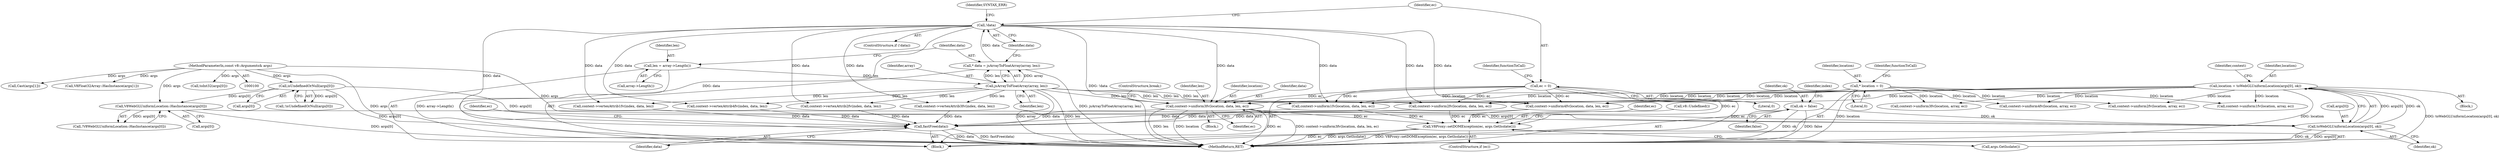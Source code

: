 digraph "0_Chrome_e9372a1bfd3588a80fcf49aa07321f0971dd6091_64@pointer" {
"1000296" [label="(Call,context->uniform3fv(location, data, len, ec))"];
"1000154" [label="(Call,location = toWebGLUniformLocation(args[0], ok))"];
"1000156" [label="(Call,toWebGLUniformLocation(args[0], ok))"];
"1000141" [label="(Call,isUndefinedOrNull(args[0]))"];
"1000101" [label="(MethodParameterIn,const v8::Arguments& args)"];
"1000146" [label="(Call,V8WebGLUniformLocation::HasInstance(args[0]))"];
"1000111" [label="(Call,ok = false)"];
"1000120" [label="(Call,* location = 0)"];
"1000266" [label="(Call,!data)"];
"1000260" [label="(Call,* data = jsArrayToFloatArray(array, len))"];
"1000262" [label="(Call,jsArrayToFloatArray(array, len))"];
"1000256" [label="(Call,len = array->Length())"];
"1000275" [label="(Call,ec = 0)"];
"1000336" [label="(Call,fastFree(data))"];
"1000340" [label="(Call,V8Proxy::setDOMException(ec, args.GetIsolate()))"];
"1000341" [label="(Identifier,ec)"];
"1000142" [label="(Call,args[0])"];
"1000322" [label="(Call,context->vertexAttrib3fv(index, data, len))"];
"1000267" [label="(Identifier,data)"];
"1000297" [label="(Identifier,location)"];
"1000264" [label="(Identifier,len)"];
"1000111" [label="(Call,ok = false)"];
"1000336" [label="(Call,fastFree(data))"];
"1000251" [label="(Call,Cast(args[1]))"];
"1000113" [label="(Identifier,false)"];
"1000310" [label="(Call,context->vertexAttrib1fv(index, data, len))"];
"1000207" [label="(Call,context->uniform4fv(location, array, ec))"];
"1000163" [label="(Identifier,context)"];
"1000265" [label="(ControlStructure,if (!data))"];
"1000282" [label="(Call,context->uniform1fv(location, data, len, ec))"];
"1000339" [label="(Identifier,ec)"];
"1000160" [label="(Identifier,ok)"];
"1000300" [label="(Identifier,ec)"];
"1000298" [label="(Identifier,data)"];
"1000345" [label="(MethodReturn,RET)"];
"1000266" [label="(Call,!data)"];
"1000258" [label="(Call,array->Length())"];
"1000120" [label="(Call,* location = 0)"];
"1000125" [label="(Identifier,functionToCall)"];
"1000328" [label="(Call,context->vertexAttrib4fv(index, data, len))"];
"1000156" [label="(Call,toWebGLUniformLocation(args[0], ok))"];
"1000262" [label="(Call,jsArrayToFloatArray(array, len))"];
"1000201" [label="(Call,context->uniform3fv(location, array, ec))"];
"1000167" [label="(Call,V8Float32Array::HasInstance(args[1]))"];
"1000263" [label="(Identifier,array)"];
"1000157" [label="(Call,args[0])"];
"1000103" [label="(Block,)"];
"1000256" [label="(Call,len = array->Length())"];
"1000122" [label="(Literal,0)"];
"1000276" [label="(Identifier,ec)"];
"1000155" [label="(Identifier,location)"];
"1000296" [label="(Call,context->uniform3fv(location, data, len, ec))"];
"1000140" [label="(Call,!isUndefinedOrNull(args[0]))"];
"1000189" [label="(Call,context->uniform1fv(location, array, ec))"];
"1000289" [label="(Call,context->uniform2fv(location, data, len, ec))"];
"1000303" [label="(Call,context->uniform4fv(location, data, len, ec))"];
"1000270" [label="(Identifier,SYNTAX_ERR)"];
"1000260" [label="(Call,* data = jsArrayToFloatArray(array, len))"];
"1000280" [label="(Block,)"];
"1000147" [label="(Call,args[0])"];
"1000141" [label="(Call,isUndefinedOrNull(args[0]))"];
"1000301" [label="(ControlStructure,break;)"];
"1000128" [label="(Call,toInt32(args[0]))"];
"1000340" [label="(Call,V8Proxy::setDOMException(ec, args.GetIsolate()))"];
"1000299" [label="(Identifier,len)"];
"1000277" [label="(Literal,0)"];
"1000116" [label="(Identifier,index)"];
"1000133" [label="(Block,)"];
"1000337" [label="(Identifier,data)"];
"1000344" [label="(Call,v8::Undefined())"];
"1000275" [label="(Call,ec = 0)"];
"1000342" [label="(Call,args.GetIsolate())"];
"1000261" [label="(Identifier,data)"];
"1000257" [label="(Identifier,len)"];
"1000112" [label="(Identifier,ok)"];
"1000338" [label="(ControlStructure,if (ec))"];
"1000121" [label="(Identifier,location)"];
"1000195" [label="(Call,context->uniform2fv(location, array, ec))"];
"1000146" [label="(Call,V8WebGLUniformLocation::HasInstance(args[0]))"];
"1000101" [label="(MethodParameterIn,const v8::Arguments& args)"];
"1000154" [label="(Call,location = toWebGLUniformLocation(args[0], ok))"];
"1000279" [label="(Identifier,functionToCall)"];
"1000316" [label="(Call,context->vertexAttrib2fv(index, data, len))"];
"1000145" [label="(Call,!V8WebGLUniformLocation::HasInstance(args[0]))"];
"1000296" -> "1000280"  [label="AST: "];
"1000296" -> "1000300"  [label="CFG: "];
"1000297" -> "1000296"  [label="AST: "];
"1000298" -> "1000296"  [label="AST: "];
"1000299" -> "1000296"  [label="AST: "];
"1000300" -> "1000296"  [label="AST: "];
"1000301" -> "1000296"  [label="CFG: "];
"1000296" -> "1000345"  [label="DDG: context->uniform3fv(location, data, len, ec)"];
"1000296" -> "1000345"  [label="DDG: len"];
"1000296" -> "1000345"  [label="DDG: ec"];
"1000296" -> "1000345"  [label="DDG: location"];
"1000154" -> "1000296"  [label="DDG: location"];
"1000120" -> "1000296"  [label="DDG: location"];
"1000266" -> "1000296"  [label="DDG: data"];
"1000262" -> "1000296"  [label="DDG: len"];
"1000275" -> "1000296"  [label="DDG: ec"];
"1000296" -> "1000336"  [label="DDG: data"];
"1000296" -> "1000340"  [label="DDG: ec"];
"1000154" -> "1000133"  [label="AST: "];
"1000154" -> "1000156"  [label="CFG: "];
"1000155" -> "1000154"  [label="AST: "];
"1000156" -> "1000154"  [label="AST: "];
"1000163" -> "1000154"  [label="CFG: "];
"1000154" -> "1000345"  [label="DDG: location"];
"1000154" -> "1000345"  [label="DDG: toWebGLUniformLocation(args[0], ok)"];
"1000156" -> "1000154"  [label="DDG: args[0]"];
"1000156" -> "1000154"  [label="DDG: ok"];
"1000154" -> "1000189"  [label="DDG: location"];
"1000154" -> "1000195"  [label="DDG: location"];
"1000154" -> "1000201"  [label="DDG: location"];
"1000154" -> "1000207"  [label="DDG: location"];
"1000154" -> "1000282"  [label="DDG: location"];
"1000154" -> "1000289"  [label="DDG: location"];
"1000154" -> "1000303"  [label="DDG: location"];
"1000156" -> "1000160"  [label="CFG: "];
"1000157" -> "1000156"  [label="AST: "];
"1000160" -> "1000156"  [label="AST: "];
"1000156" -> "1000345"  [label="DDG: args[0]"];
"1000156" -> "1000345"  [label="DDG: ok"];
"1000141" -> "1000156"  [label="DDG: args[0]"];
"1000146" -> "1000156"  [label="DDG: args[0]"];
"1000101" -> "1000156"  [label="DDG: args"];
"1000111" -> "1000156"  [label="DDG: ok"];
"1000141" -> "1000140"  [label="AST: "];
"1000141" -> "1000142"  [label="CFG: "];
"1000142" -> "1000141"  [label="AST: "];
"1000140" -> "1000141"  [label="CFG: "];
"1000141" -> "1000345"  [label="DDG: args[0]"];
"1000141" -> "1000140"  [label="DDG: args[0]"];
"1000101" -> "1000141"  [label="DDG: args"];
"1000141" -> "1000146"  [label="DDG: args[0]"];
"1000101" -> "1000100"  [label="AST: "];
"1000101" -> "1000345"  [label="DDG: args"];
"1000101" -> "1000128"  [label="DDG: args"];
"1000101" -> "1000146"  [label="DDG: args"];
"1000101" -> "1000167"  [label="DDG: args"];
"1000101" -> "1000251"  [label="DDG: args"];
"1000146" -> "1000145"  [label="AST: "];
"1000146" -> "1000147"  [label="CFG: "];
"1000147" -> "1000146"  [label="AST: "];
"1000145" -> "1000146"  [label="CFG: "];
"1000146" -> "1000345"  [label="DDG: args[0]"];
"1000146" -> "1000145"  [label="DDG: args[0]"];
"1000111" -> "1000103"  [label="AST: "];
"1000111" -> "1000113"  [label="CFG: "];
"1000112" -> "1000111"  [label="AST: "];
"1000113" -> "1000111"  [label="AST: "];
"1000116" -> "1000111"  [label="CFG: "];
"1000111" -> "1000345"  [label="DDG: ok"];
"1000111" -> "1000345"  [label="DDG: false"];
"1000120" -> "1000103"  [label="AST: "];
"1000120" -> "1000122"  [label="CFG: "];
"1000121" -> "1000120"  [label="AST: "];
"1000122" -> "1000120"  [label="AST: "];
"1000125" -> "1000120"  [label="CFG: "];
"1000120" -> "1000345"  [label="DDG: location"];
"1000120" -> "1000189"  [label="DDG: location"];
"1000120" -> "1000195"  [label="DDG: location"];
"1000120" -> "1000201"  [label="DDG: location"];
"1000120" -> "1000207"  [label="DDG: location"];
"1000120" -> "1000282"  [label="DDG: location"];
"1000120" -> "1000289"  [label="DDG: location"];
"1000120" -> "1000303"  [label="DDG: location"];
"1000266" -> "1000265"  [label="AST: "];
"1000266" -> "1000267"  [label="CFG: "];
"1000267" -> "1000266"  [label="AST: "];
"1000270" -> "1000266"  [label="CFG: "];
"1000276" -> "1000266"  [label="CFG: "];
"1000266" -> "1000345"  [label="DDG: data"];
"1000266" -> "1000345"  [label="DDG: !data"];
"1000260" -> "1000266"  [label="DDG: data"];
"1000266" -> "1000282"  [label="DDG: data"];
"1000266" -> "1000289"  [label="DDG: data"];
"1000266" -> "1000303"  [label="DDG: data"];
"1000266" -> "1000310"  [label="DDG: data"];
"1000266" -> "1000316"  [label="DDG: data"];
"1000266" -> "1000322"  [label="DDG: data"];
"1000266" -> "1000328"  [label="DDG: data"];
"1000266" -> "1000336"  [label="DDG: data"];
"1000260" -> "1000103"  [label="AST: "];
"1000260" -> "1000262"  [label="CFG: "];
"1000261" -> "1000260"  [label="AST: "];
"1000262" -> "1000260"  [label="AST: "];
"1000267" -> "1000260"  [label="CFG: "];
"1000260" -> "1000345"  [label="DDG: jsArrayToFloatArray(array, len)"];
"1000262" -> "1000260"  [label="DDG: array"];
"1000262" -> "1000260"  [label="DDG: len"];
"1000262" -> "1000264"  [label="CFG: "];
"1000263" -> "1000262"  [label="AST: "];
"1000264" -> "1000262"  [label="AST: "];
"1000262" -> "1000345"  [label="DDG: array"];
"1000262" -> "1000345"  [label="DDG: len"];
"1000256" -> "1000262"  [label="DDG: len"];
"1000262" -> "1000282"  [label="DDG: len"];
"1000262" -> "1000289"  [label="DDG: len"];
"1000262" -> "1000303"  [label="DDG: len"];
"1000262" -> "1000310"  [label="DDG: len"];
"1000262" -> "1000316"  [label="DDG: len"];
"1000262" -> "1000322"  [label="DDG: len"];
"1000262" -> "1000328"  [label="DDG: len"];
"1000256" -> "1000103"  [label="AST: "];
"1000256" -> "1000258"  [label="CFG: "];
"1000257" -> "1000256"  [label="AST: "];
"1000258" -> "1000256"  [label="AST: "];
"1000261" -> "1000256"  [label="CFG: "];
"1000256" -> "1000345"  [label="DDG: array->Length()"];
"1000275" -> "1000103"  [label="AST: "];
"1000275" -> "1000277"  [label="CFG: "];
"1000276" -> "1000275"  [label="AST: "];
"1000277" -> "1000275"  [label="AST: "];
"1000279" -> "1000275"  [label="CFG: "];
"1000275" -> "1000345"  [label="DDG: ec"];
"1000275" -> "1000282"  [label="DDG: ec"];
"1000275" -> "1000289"  [label="DDG: ec"];
"1000275" -> "1000303"  [label="DDG: ec"];
"1000275" -> "1000340"  [label="DDG: ec"];
"1000336" -> "1000103"  [label="AST: "];
"1000336" -> "1000337"  [label="CFG: "];
"1000337" -> "1000336"  [label="AST: "];
"1000339" -> "1000336"  [label="CFG: "];
"1000336" -> "1000345"  [label="DDG: fastFree(data)"];
"1000336" -> "1000345"  [label="DDG: data"];
"1000310" -> "1000336"  [label="DDG: data"];
"1000282" -> "1000336"  [label="DDG: data"];
"1000316" -> "1000336"  [label="DDG: data"];
"1000303" -> "1000336"  [label="DDG: data"];
"1000328" -> "1000336"  [label="DDG: data"];
"1000322" -> "1000336"  [label="DDG: data"];
"1000289" -> "1000336"  [label="DDG: data"];
"1000340" -> "1000338"  [label="AST: "];
"1000340" -> "1000342"  [label="CFG: "];
"1000341" -> "1000340"  [label="AST: "];
"1000342" -> "1000340"  [label="AST: "];
"1000344" -> "1000340"  [label="CFG: "];
"1000340" -> "1000345"  [label="DDG: args.GetIsolate()"];
"1000340" -> "1000345"  [label="DDG: V8Proxy::setDOMException(ec, args.GetIsolate())"];
"1000340" -> "1000345"  [label="DDG: ec"];
"1000282" -> "1000340"  [label="DDG: ec"];
"1000289" -> "1000340"  [label="DDG: ec"];
"1000303" -> "1000340"  [label="DDG: ec"];
}
